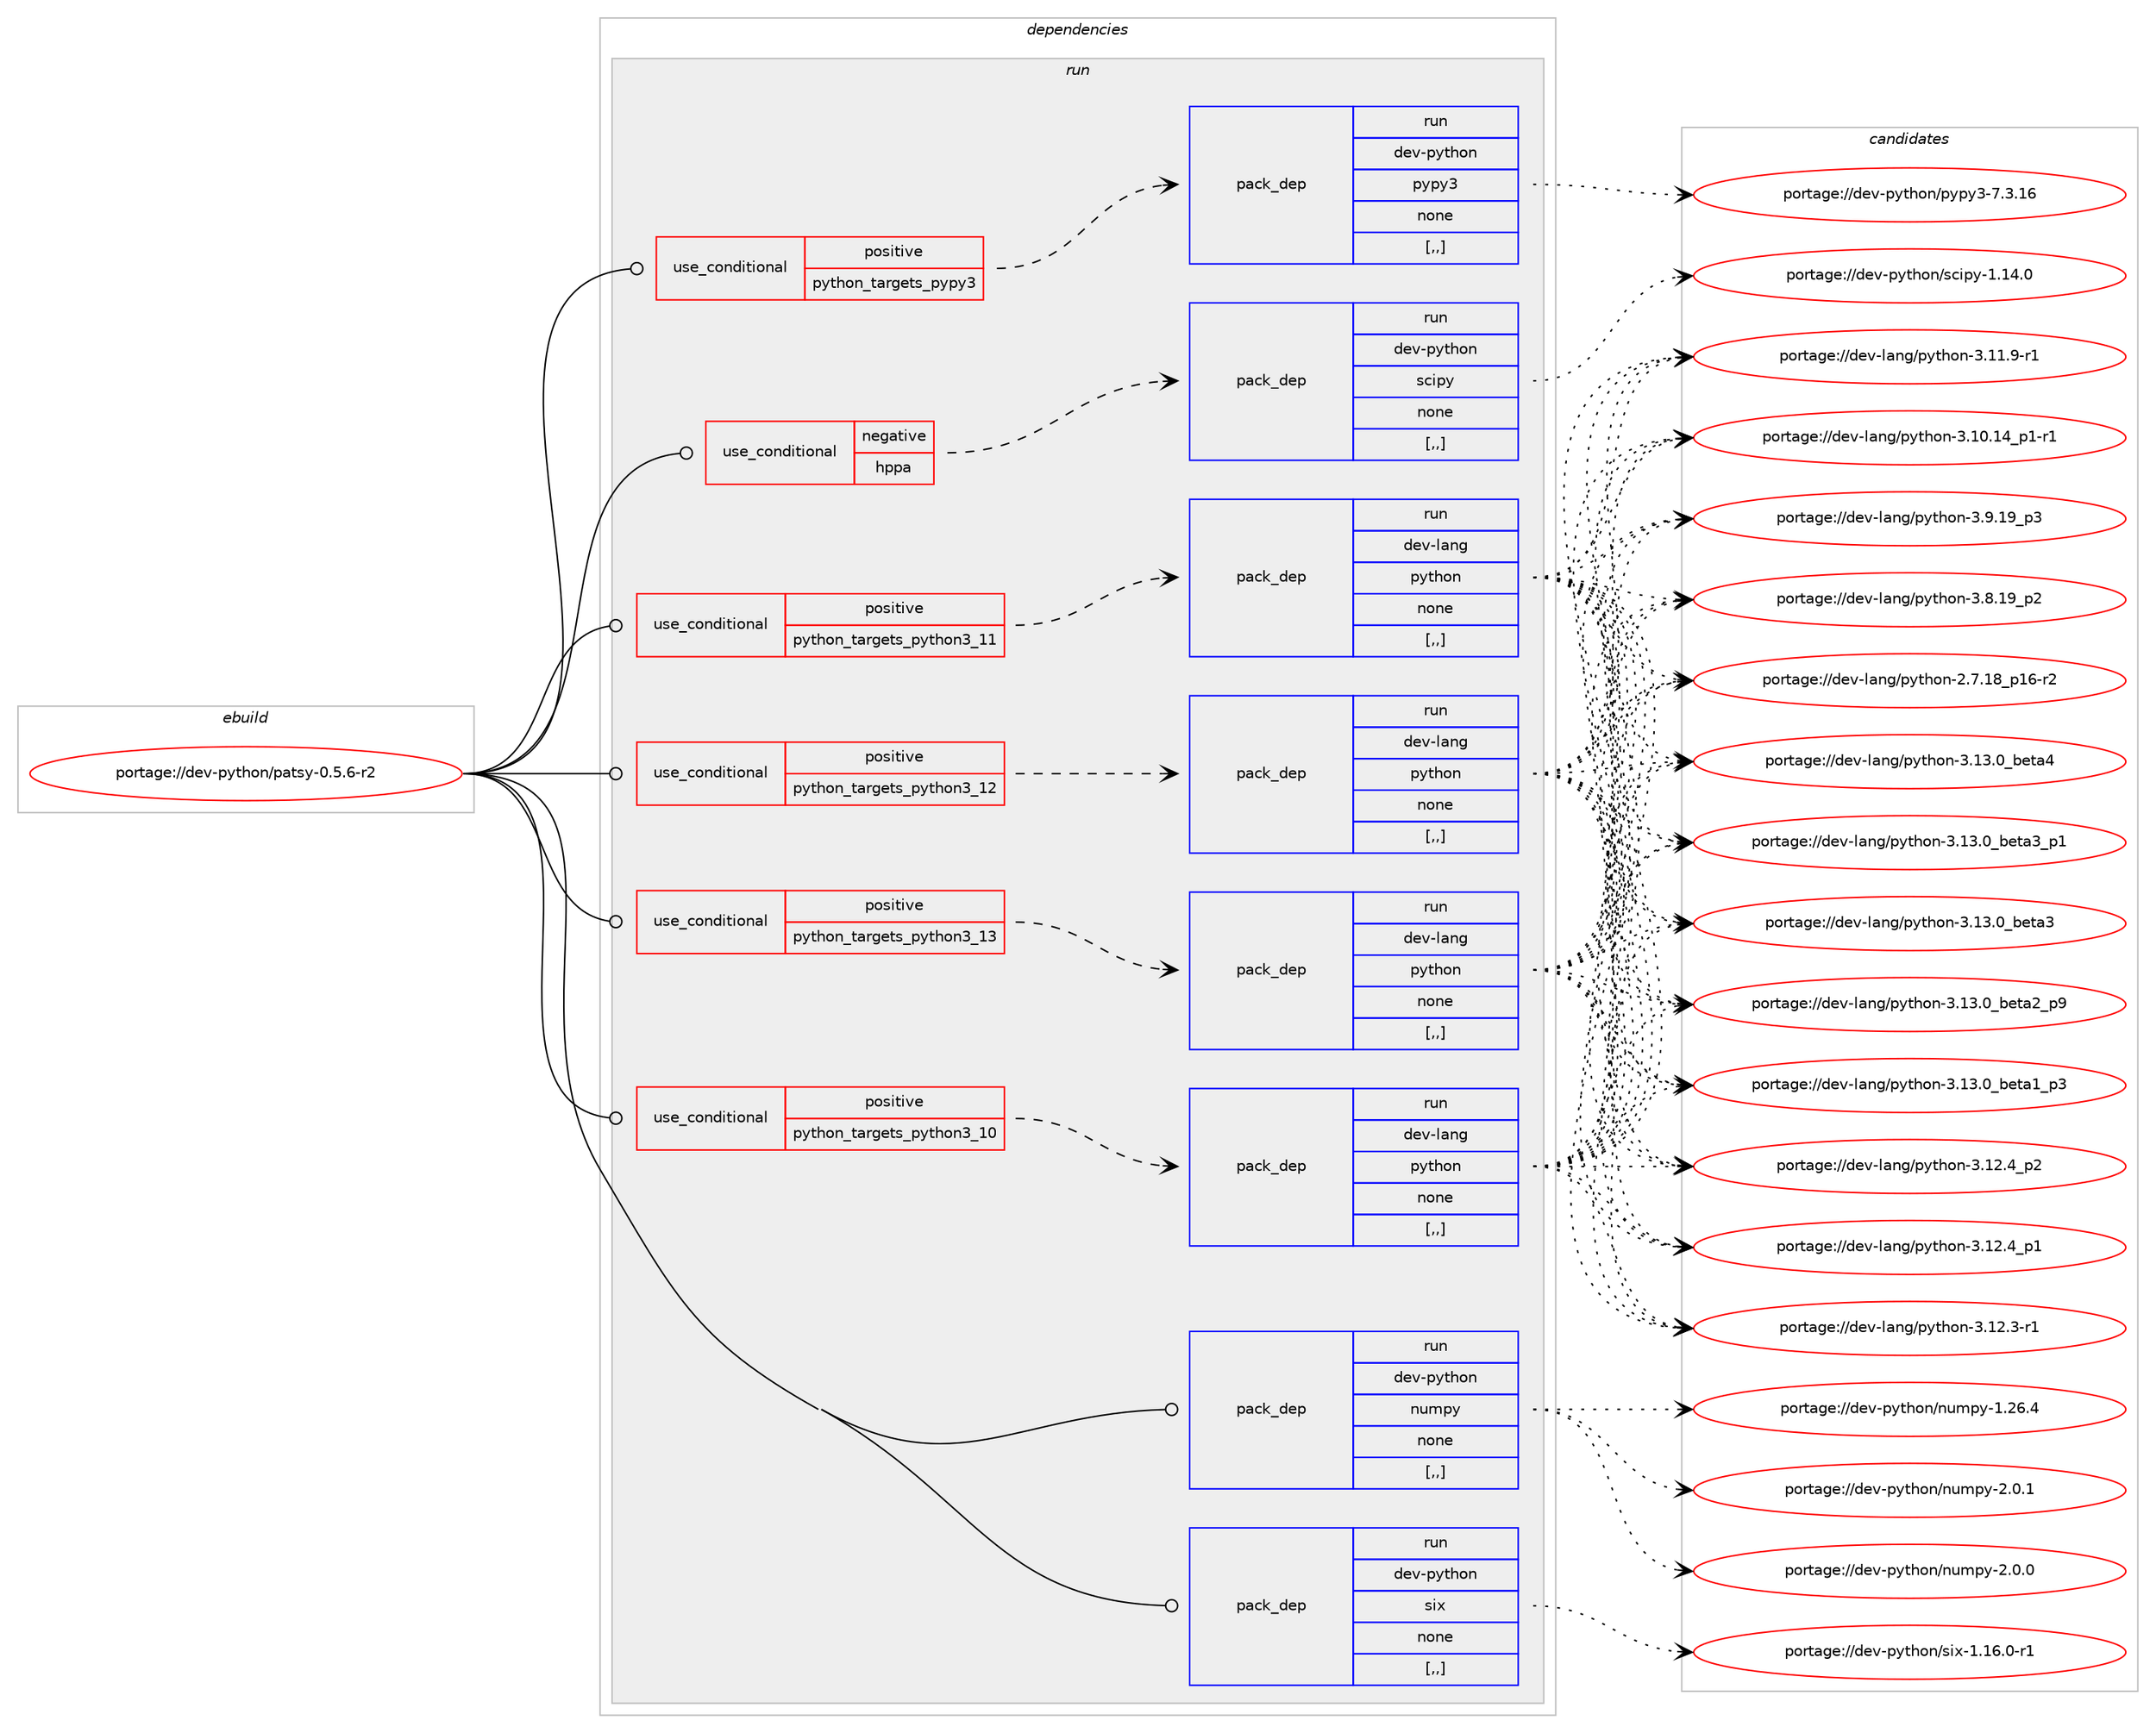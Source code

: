 digraph prolog {

# *************
# Graph options
# *************

newrank=true;
concentrate=true;
compound=true;
graph [rankdir=LR,fontname=Helvetica,fontsize=10,ranksep=1.5];#, ranksep=2.5, nodesep=0.2];
edge  [arrowhead=vee];
node  [fontname=Helvetica,fontsize=10];

# **********
# The ebuild
# **********

subgraph cluster_leftcol {
color=gray;
label=<<i>ebuild</i>>;
id [label="portage://dev-python/patsy-0.5.6-r2", color=red, width=4, href="../dev-python/patsy-0.5.6-r2.svg"];
}

# ****************
# The dependencies
# ****************

subgraph cluster_midcol {
color=gray;
label=<<i>dependencies</i>>;
subgraph cluster_compile {
fillcolor="#eeeeee";
style=filled;
label=<<i>compile</i>>;
}
subgraph cluster_compileandrun {
fillcolor="#eeeeee";
style=filled;
label=<<i>compile and run</i>>;
}
subgraph cluster_run {
fillcolor="#eeeeee";
style=filled;
label=<<i>run</i>>;
subgraph cond35792 {
dependency153888 [label=<<TABLE BORDER="0" CELLBORDER="1" CELLSPACING="0" CELLPADDING="4"><TR><TD ROWSPAN="3" CELLPADDING="10">use_conditional</TD></TR><TR><TD>negative</TD></TR><TR><TD>hppa</TD></TR></TABLE>>, shape=none, color=red];
subgraph pack116845 {
dependency153889 [label=<<TABLE BORDER="0" CELLBORDER="1" CELLSPACING="0" CELLPADDING="4" WIDTH="220"><TR><TD ROWSPAN="6" CELLPADDING="30">pack_dep</TD></TR><TR><TD WIDTH="110">run</TD></TR><TR><TD>dev-python</TD></TR><TR><TD>scipy</TD></TR><TR><TD>none</TD></TR><TR><TD>[,,]</TD></TR></TABLE>>, shape=none, color=blue];
}
dependency153888:e -> dependency153889:w [weight=20,style="dashed",arrowhead="vee"];
}
id:e -> dependency153888:w [weight=20,style="solid",arrowhead="odot"];
subgraph cond35793 {
dependency153890 [label=<<TABLE BORDER="0" CELLBORDER="1" CELLSPACING="0" CELLPADDING="4"><TR><TD ROWSPAN="3" CELLPADDING="10">use_conditional</TD></TR><TR><TD>positive</TD></TR><TR><TD>python_targets_pypy3</TD></TR></TABLE>>, shape=none, color=red];
subgraph pack116846 {
dependency153891 [label=<<TABLE BORDER="0" CELLBORDER="1" CELLSPACING="0" CELLPADDING="4" WIDTH="220"><TR><TD ROWSPAN="6" CELLPADDING="30">pack_dep</TD></TR><TR><TD WIDTH="110">run</TD></TR><TR><TD>dev-python</TD></TR><TR><TD>pypy3</TD></TR><TR><TD>none</TD></TR><TR><TD>[,,]</TD></TR></TABLE>>, shape=none, color=blue];
}
dependency153890:e -> dependency153891:w [weight=20,style="dashed",arrowhead="vee"];
}
id:e -> dependency153890:w [weight=20,style="solid",arrowhead="odot"];
subgraph cond35794 {
dependency153892 [label=<<TABLE BORDER="0" CELLBORDER="1" CELLSPACING="0" CELLPADDING="4"><TR><TD ROWSPAN="3" CELLPADDING="10">use_conditional</TD></TR><TR><TD>positive</TD></TR><TR><TD>python_targets_python3_10</TD></TR></TABLE>>, shape=none, color=red];
subgraph pack116847 {
dependency153893 [label=<<TABLE BORDER="0" CELLBORDER="1" CELLSPACING="0" CELLPADDING="4" WIDTH="220"><TR><TD ROWSPAN="6" CELLPADDING="30">pack_dep</TD></TR><TR><TD WIDTH="110">run</TD></TR><TR><TD>dev-lang</TD></TR><TR><TD>python</TD></TR><TR><TD>none</TD></TR><TR><TD>[,,]</TD></TR></TABLE>>, shape=none, color=blue];
}
dependency153892:e -> dependency153893:w [weight=20,style="dashed",arrowhead="vee"];
}
id:e -> dependency153892:w [weight=20,style="solid",arrowhead="odot"];
subgraph cond35795 {
dependency153894 [label=<<TABLE BORDER="0" CELLBORDER="1" CELLSPACING="0" CELLPADDING="4"><TR><TD ROWSPAN="3" CELLPADDING="10">use_conditional</TD></TR><TR><TD>positive</TD></TR><TR><TD>python_targets_python3_11</TD></TR></TABLE>>, shape=none, color=red];
subgraph pack116848 {
dependency153895 [label=<<TABLE BORDER="0" CELLBORDER="1" CELLSPACING="0" CELLPADDING="4" WIDTH="220"><TR><TD ROWSPAN="6" CELLPADDING="30">pack_dep</TD></TR><TR><TD WIDTH="110">run</TD></TR><TR><TD>dev-lang</TD></TR><TR><TD>python</TD></TR><TR><TD>none</TD></TR><TR><TD>[,,]</TD></TR></TABLE>>, shape=none, color=blue];
}
dependency153894:e -> dependency153895:w [weight=20,style="dashed",arrowhead="vee"];
}
id:e -> dependency153894:w [weight=20,style="solid",arrowhead="odot"];
subgraph cond35796 {
dependency153896 [label=<<TABLE BORDER="0" CELLBORDER="1" CELLSPACING="0" CELLPADDING="4"><TR><TD ROWSPAN="3" CELLPADDING="10">use_conditional</TD></TR><TR><TD>positive</TD></TR><TR><TD>python_targets_python3_12</TD></TR></TABLE>>, shape=none, color=red];
subgraph pack116849 {
dependency153897 [label=<<TABLE BORDER="0" CELLBORDER="1" CELLSPACING="0" CELLPADDING="4" WIDTH="220"><TR><TD ROWSPAN="6" CELLPADDING="30">pack_dep</TD></TR><TR><TD WIDTH="110">run</TD></TR><TR><TD>dev-lang</TD></TR><TR><TD>python</TD></TR><TR><TD>none</TD></TR><TR><TD>[,,]</TD></TR></TABLE>>, shape=none, color=blue];
}
dependency153896:e -> dependency153897:w [weight=20,style="dashed",arrowhead="vee"];
}
id:e -> dependency153896:w [weight=20,style="solid",arrowhead="odot"];
subgraph cond35797 {
dependency153898 [label=<<TABLE BORDER="0" CELLBORDER="1" CELLSPACING="0" CELLPADDING="4"><TR><TD ROWSPAN="3" CELLPADDING="10">use_conditional</TD></TR><TR><TD>positive</TD></TR><TR><TD>python_targets_python3_13</TD></TR></TABLE>>, shape=none, color=red];
subgraph pack116850 {
dependency153899 [label=<<TABLE BORDER="0" CELLBORDER="1" CELLSPACING="0" CELLPADDING="4" WIDTH="220"><TR><TD ROWSPAN="6" CELLPADDING="30">pack_dep</TD></TR><TR><TD WIDTH="110">run</TD></TR><TR><TD>dev-lang</TD></TR><TR><TD>python</TD></TR><TR><TD>none</TD></TR><TR><TD>[,,]</TD></TR></TABLE>>, shape=none, color=blue];
}
dependency153898:e -> dependency153899:w [weight=20,style="dashed",arrowhead="vee"];
}
id:e -> dependency153898:w [weight=20,style="solid",arrowhead="odot"];
subgraph pack116851 {
dependency153900 [label=<<TABLE BORDER="0" CELLBORDER="1" CELLSPACING="0" CELLPADDING="4" WIDTH="220"><TR><TD ROWSPAN="6" CELLPADDING="30">pack_dep</TD></TR><TR><TD WIDTH="110">run</TD></TR><TR><TD>dev-python</TD></TR><TR><TD>numpy</TD></TR><TR><TD>none</TD></TR><TR><TD>[,,]</TD></TR></TABLE>>, shape=none, color=blue];
}
id:e -> dependency153900:w [weight=20,style="solid",arrowhead="odot"];
subgraph pack116852 {
dependency153901 [label=<<TABLE BORDER="0" CELLBORDER="1" CELLSPACING="0" CELLPADDING="4" WIDTH="220"><TR><TD ROWSPAN="6" CELLPADDING="30">pack_dep</TD></TR><TR><TD WIDTH="110">run</TD></TR><TR><TD>dev-python</TD></TR><TR><TD>six</TD></TR><TR><TD>none</TD></TR><TR><TD>[,,]</TD></TR></TABLE>>, shape=none, color=blue];
}
id:e -> dependency153901:w [weight=20,style="solid",arrowhead="odot"];
}
}

# **************
# The candidates
# **************

subgraph cluster_choices {
rank=same;
color=gray;
label=<<i>candidates</i>>;

subgraph choice116845 {
color=black;
nodesep=1;
choice10010111845112121116104111110471159910511212145494649524648 [label="portage://dev-python/scipy-1.14.0", color=red, width=4,href="../dev-python/scipy-1.14.0.svg"];
dependency153889:e -> choice10010111845112121116104111110471159910511212145494649524648:w [style=dotted,weight="100"];
}
subgraph choice116846 {
color=black;
nodesep=1;
choice10010111845112121116104111110471121211121215145554651464954 [label="portage://dev-python/pypy3-7.3.16", color=red, width=4,href="../dev-python/pypy3-7.3.16.svg"];
dependency153891:e -> choice10010111845112121116104111110471121211121215145554651464954:w [style=dotted,weight="100"];
}
subgraph choice116847 {
color=black;
nodesep=1;
choice1001011184510897110103471121211161041111104551464951464895981011169752 [label="portage://dev-lang/python-3.13.0_beta4", color=red, width=4,href="../dev-lang/python-3.13.0_beta4.svg"];
choice10010111845108971101034711212111610411111045514649514648959810111697519511249 [label="portage://dev-lang/python-3.13.0_beta3_p1", color=red, width=4,href="../dev-lang/python-3.13.0_beta3_p1.svg"];
choice1001011184510897110103471121211161041111104551464951464895981011169751 [label="portage://dev-lang/python-3.13.0_beta3", color=red, width=4,href="../dev-lang/python-3.13.0_beta3.svg"];
choice10010111845108971101034711212111610411111045514649514648959810111697509511257 [label="portage://dev-lang/python-3.13.0_beta2_p9", color=red, width=4,href="../dev-lang/python-3.13.0_beta2_p9.svg"];
choice10010111845108971101034711212111610411111045514649514648959810111697499511251 [label="portage://dev-lang/python-3.13.0_beta1_p3", color=red, width=4,href="../dev-lang/python-3.13.0_beta1_p3.svg"];
choice100101118451089711010347112121116104111110455146495046529511250 [label="portage://dev-lang/python-3.12.4_p2", color=red, width=4,href="../dev-lang/python-3.12.4_p2.svg"];
choice100101118451089711010347112121116104111110455146495046529511249 [label="portage://dev-lang/python-3.12.4_p1", color=red, width=4,href="../dev-lang/python-3.12.4_p1.svg"];
choice100101118451089711010347112121116104111110455146495046514511449 [label="portage://dev-lang/python-3.12.3-r1", color=red, width=4,href="../dev-lang/python-3.12.3-r1.svg"];
choice100101118451089711010347112121116104111110455146494946574511449 [label="portage://dev-lang/python-3.11.9-r1", color=red, width=4,href="../dev-lang/python-3.11.9-r1.svg"];
choice100101118451089711010347112121116104111110455146494846495295112494511449 [label="portage://dev-lang/python-3.10.14_p1-r1", color=red, width=4,href="../dev-lang/python-3.10.14_p1-r1.svg"];
choice100101118451089711010347112121116104111110455146574649579511251 [label="portage://dev-lang/python-3.9.19_p3", color=red, width=4,href="../dev-lang/python-3.9.19_p3.svg"];
choice100101118451089711010347112121116104111110455146564649579511250 [label="portage://dev-lang/python-3.8.19_p2", color=red, width=4,href="../dev-lang/python-3.8.19_p2.svg"];
choice100101118451089711010347112121116104111110455046554649569511249544511450 [label="portage://dev-lang/python-2.7.18_p16-r2", color=red, width=4,href="../dev-lang/python-2.7.18_p16-r2.svg"];
dependency153893:e -> choice1001011184510897110103471121211161041111104551464951464895981011169752:w [style=dotted,weight="100"];
dependency153893:e -> choice10010111845108971101034711212111610411111045514649514648959810111697519511249:w [style=dotted,weight="100"];
dependency153893:e -> choice1001011184510897110103471121211161041111104551464951464895981011169751:w [style=dotted,weight="100"];
dependency153893:e -> choice10010111845108971101034711212111610411111045514649514648959810111697509511257:w [style=dotted,weight="100"];
dependency153893:e -> choice10010111845108971101034711212111610411111045514649514648959810111697499511251:w [style=dotted,weight="100"];
dependency153893:e -> choice100101118451089711010347112121116104111110455146495046529511250:w [style=dotted,weight="100"];
dependency153893:e -> choice100101118451089711010347112121116104111110455146495046529511249:w [style=dotted,weight="100"];
dependency153893:e -> choice100101118451089711010347112121116104111110455146495046514511449:w [style=dotted,weight="100"];
dependency153893:e -> choice100101118451089711010347112121116104111110455146494946574511449:w [style=dotted,weight="100"];
dependency153893:e -> choice100101118451089711010347112121116104111110455146494846495295112494511449:w [style=dotted,weight="100"];
dependency153893:e -> choice100101118451089711010347112121116104111110455146574649579511251:w [style=dotted,weight="100"];
dependency153893:e -> choice100101118451089711010347112121116104111110455146564649579511250:w [style=dotted,weight="100"];
dependency153893:e -> choice100101118451089711010347112121116104111110455046554649569511249544511450:w [style=dotted,weight="100"];
}
subgraph choice116848 {
color=black;
nodesep=1;
choice1001011184510897110103471121211161041111104551464951464895981011169752 [label="portage://dev-lang/python-3.13.0_beta4", color=red, width=4,href="../dev-lang/python-3.13.0_beta4.svg"];
choice10010111845108971101034711212111610411111045514649514648959810111697519511249 [label="portage://dev-lang/python-3.13.0_beta3_p1", color=red, width=4,href="../dev-lang/python-3.13.0_beta3_p1.svg"];
choice1001011184510897110103471121211161041111104551464951464895981011169751 [label="portage://dev-lang/python-3.13.0_beta3", color=red, width=4,href="../dev-lang/python-3.13.0_beta3.svg"];
choice10010111845108971101034711212111610411111045514649514648959810111697509511257 [label="portage://dev-lang/python-3.13.0_beta2_p9", color=red, width=4,href="../dev-lang/python-3.13.0_beta2_p9.svg"];
choice10010111845108971101034711212111610411111045514649514648959810111697499511251 [label="portage://dev-lang/python-3.13.0_beta1_p3", color=red, width=4,href="../dev-lang/python-3.13.0_beta1_p3.svg"];
choice100101118451089711010347112121116104111110455146495046529511250 [label="portage://dev-lang/python-3.12.4_p2", color=red, width=4,href="../dev-lang/python-3.12.4_p2.svg"];
choice100101118451089711010347112121116104111110455146495046529511249 [label="portage://dev-lang/python-3.12.4_p1", color=red, width=4,href="../dev-lang/python-3.12.4_p1.svg"];
choice100101118451089711010347112121116104111110455146495046514511449 [label="portage://dev-lang/python-3.12.3-r1", color=red, width=4,href="../dev-lang/python-3.12.3-r1.svg"];
choice100101118451089711010347112121116104111110455146494946574511449 [label="portage://dev-lang/python-3.11.9-r1", color=red, width=4,href="../dev-lang/python-3.11.9-r1.svg"];
choice100101118451089711010347112121116104111110455146494846495295112494511449 [label="portage://dev-lang/python-3.10.14_p1-r1", color=red, width=4,href="../dev-lang/python-3.10.14_p1-r1.svg"];
choice100101118451089711010347112121116104111110455146574649579511251 [label="portage://dev-lang/python-3.9.19_p3", color=red, width=4,href="../dev-lang/python-3.9.19_p3.svg"];
choice100101118451089711010347112121116104111110455146564649579511250 [label="portage://dev-lang/python-3.8.19_p2", color=red, width=4,href="../dev-lang/python-3.8.19_p2.svg"];
choice100101118451089711010347112121116104111110455046554649569511249544511450 [label="portage://dev-lang/python-2.7.18_p16-r2", color=red, width=4,href="../dev-lang/python-2.7.18_p16-r2.svg"];
dependency153895:e -> choice1001011184510897110103471121211161041111104551464951464895981011169752:w [style=dotted,weight="100"];
dependency153895:e -> choice10010111845108971101034711212111610411111045514649514648959810111697519511249:w [style=dotted,weight="100"];
dependency153895:e -> choice1001011184510897110103471121211161041111104551464951464895981011169751:w [style=dotted,weight="100"];
dependency153895:e -> choice10010111845108971101034711212111610411111045514649514648959810111697509511257:w [style=dotted,weight="100"];
dependency153895:e -> choice10010111845108971101034711212111610411111045514649514648959810111697499511251:w [style=dotted,weight="100"];
dependency153895:e -> choice100101118451089711010347112121116104111110455146495046529511250:w [style=dotted,weight="100"];
dependency153895:e -> choice100101118451089711010347112121116104111110455146495046529511249:w [style=dotted,weight="100"];
dependency153895:e -> choice100101118451089711010347112121116104111110455146495046514511449:w [style=dotted,weight="100"];
dependency153895:e -> choice100101118451089711010347112121116104111110455146494946574511449:w [style=dotted,weight="100"];
dependency153895:e -> choice100101118451089711010347112121116104111110455146494846495295112494511449:w [style=dotted,weight="100"];
dependency153895:e -> choice100101118451089711010347112121116104111110455146574649579511251:w [style=dotted,weight="100"];
dependency153895:e -> choice100101118451089711010347112121116104111110455146564649579511250:w [style=dotted,weight="100"];
dependency153895:e -> choice100101118451089711010347112121116104111110455046554649569511249544511450:w [style=dotted,weight="100"];
}
subgraph choice116849 {
color=black;
nodesep=1;
choice1001011184510897110103471121211161041111104551464951464895981011169752 [label="portage://dev-lang/python-3.13.0_beta4", color=red, width=4,href="../dev-lang/python-3.13.0_beta4.svg"];
choice10010111845108971101034711212111610411111045514649514648959810111697519511249 [label="portage://dev-lang/python-3.13.0_beta3_p1", color=red, width=4,href="../dev-lang/python-3.13.0_beta3_p1.svg"];
choice1001011184510897110103471121211161041111104551464951464895981011169751 [label="portage://dev-lang/python-3.13.0_beta3", color=red, width=4,href="../dev-lang/python-3.13.0_beta3.svg"];
choice10010111845108971101034711212111610411111045514649514648959810111697509511257 [label="portage://dev-lang/python-3.13.0_beta2_p9", color=red, width=4,href="../dev-lang/python-3.13.0_beta2_p9.svg"];
choice10010111845108971101034711212111610411111045514649514648959810111697499511251 [label="portage://dev-lang/python-3.13.0_beta1_p3", color=red, width=4,href="../dev-lang/python-3.13.0_beta1_p3.svg"];
choice100101118451089711010347112121116104111110455146495046529511250 [label="portage://dev-lang/python-3.12.4_p2", color=red, width=4,href="../dev-lang/python-3.12.4_p2.svg"];
choice100101118451089711010347112121116104111110455146495046529511249 [label="portage://dev-lang/python-3.12.4_p1", color=red, width=4,href="../dev-lang/python-3.12.4_p1.svg"];
choice100101118451089711010347112121116104111110455146495046514511449 [label="portage://dev-lang/python-3.12.3-r1", color=red, width=4,href="../dev-lang/python-3.12.3-r1.svg"];
choice100101118451089711010347112121116104111110455146494946574511449 [label="portage://dev-lang/python-3.11.9-r1", color=red, width=4,href="../dev-lang/python-3.11.9-r1.svg"];
choice100101118451089711010347112121116104111110455146494846495295112494511449 [label="portage://dev-lang/python-3.10.14_p1-r1", color=red, width=4,href="../dev-lang/python-3.10.14_p1-r1.svg"];
choice100101118451089711010347112121116104111110455146574649579511251 [label="portage://dev-lang/python-3.9.19_p3", color=red, width=4,href="../dev-lang/python-3.9.19_p3.svg"];
choice100101118451089711010347112121116104111110455146564649579511250 [label="portage://dev-lang/python-3.8.19_p2", color=red, width=4,href="../dev-lang/python-3.8.19_p2.svg"];
choice100101118451089711010347112121116104111110455046554649569511249544511450 [label="portage://dev-lang/python-2.7.18_p16-r2", color=red, width=4,href="../dev-lang/python-2.7.18_p16-r2.svg"];
dependency153897:e -> choice1001011184510897110103471121211161041111104551464951464895981011169752:w [style=dotted,weight="100"];
dependency153897:e -> choice10010111845108971101034711212111610411111045514649514648959810111697519511249:w [style=dotted,weight="100"];
dependency153897:e -> choice1001011184510897110103471121211161041111104551464951464895981011169751:w [style=dotted,weight="100"];
dependency153897:e -> choice10010111845108971101034711212111610411111045514649514648959810111697509511257:w [style=dotted,weight="100"];
dependency153897:e -> choice10010111845108971101034711212111610411111045514649514648959810111697499511251:w [style=dotted,weight="100"];
dependency153897:e -> choice100101118451089711010347112121116104111110455146495046529511250:w [style=dotted,weight="100"];
dependency153897:e -> choice100101118451089711010347112121116104111110455146495046529511249:w [style=dotted,weight="100"];
dependency153897:e -> choice100101118451089711010347112121116104111110455146495046514511449:w [style=dotted,weight="100"];
dependency153897:e -> choice100101118451089711010347112121116104111110455146494946574511449:w [style=dotted,weight="100"];
dependency153897:e -> choice100101118451089711010347112121116104111110455146494846495295112494511449:w [style=dotted,weight="100"];
dependency153897:e -> choice100101118451089711010347112121116104111110455146574649579511251:w [style=dotted,weight="100"];
dependency153897:e -> choice100101118451089711010347112121116104111110455146564649579511250:w [style=dotted,weight="100"];
dependency153897:e -> choice100101118451089711010347112121116104111110455046554649569511249544511450:w [style=dotted,weight="100"];
}
subgraph choice116850 {
color=black;
nodesep=1;
choice1001011184510897110103471121211161041111104551464951464895981011169752 [label="portage://dev-lang/python-3.13.0_beta4", color=red, width=4,href="../dev-lang/python-3.13.0_beta4.svg"];
choice10010111845108971101034711212111610411111045514649514648959810111697519511249 [label="portage://dev-lang/python-3.13.0_beta3_p1", color=red, width=4,href="../dev-lang/python-3.13.0_beta3_p1.svg"];
choice1001011184510897110103471121211161041111104551464951464895981011169751 [label="portage://dev-lang/python-3.13.0_beta3", color=red, width=4,href="../dev-lang/python-3.13.0_beta3.svg"];
choice10010111845108971101034711212111610411111045514649514648959810111697509511257 [label="portage://dev-lang/python-3.13.0_beta2_p9", color=red, width=4,href="../dev-lang/python-3.13.0_beta2_p9.svg"];
choice10010111845108971101034711212111610411111045514649514648959810111697499511251 [label="portage://dev-lang/python-3.13.0_beta1_p3", color=red, width=4,href="../dev-lang/python-3.13.0_beta1_p3.svg"];
choice100101118451089711010347112121116104111110455146495046529511250 [label="portage://dev-lang/python-3.12.4_p2", color=red, width=4,href="../dev-lang/python-3.12.4_p2.svg"];
choice100101118451089711010347112121116104111110455146495046529511249 [label="portage://dev-lang/python-3.12.4_p1", color=red, width=4,href="../dev-lang/python-3.12.4_p1.svg"];
choice100101118451089711010347112121116104111110455146495046514511449 [label="portage://dev-lang/python-3.12.3-r1", color=red, width=4,href="../dev-lang/python-3.12.3-r1.svg"];
choice100101118451089711010347112121116104111110455146494946574511449 [label="portage://dev-lang/python-3.11.9-r1", color=red, width=4,href="../dev-lang/python-3.11.9-r1.svg"];
choice100101118451089711010347112121116104111110455146494846495295112494511449 [label="portage://dev-lang/python-3.10.14_p1-r1", color=red, width=4,href="../dev-lang/python-3.10.14_p1-r1.svg"];
choice100101118451089711010347112121116104111110455146574649579511251 [label="portage://dev-lang/python-3.9.19_p3", color=red, width=4,href="../dev-lang/python-3.9.19_p3.svg"];
choice100101118451089711010347112121116104111110455146564649579511250 [label="portage://dev-lang/python-3.8.19_p2", color=red, width=4,href="../dev-lang/python-3.8.19_p2.svg"];
choice100101118451089711010347112121116104111110455046554649569511249544511450 [label="portage://dev-lang/python-2.7.18_p16-r2", color=red, width=4,href="../dev-lang/python-2.7.18_p16-r2.svg"];
dependency153899:e -> choice1001011184510897110103471121211161041111104551464951464895981011169752:w [style=dotted,weight="100"];
dependency153899:e -> choice10010111845108971101034711212111610411111045514649514648959810111697519511249:w [style=dotted,weight="100"];
dependency153899:e -> choice1001011184510897110103471121211161041111104551464951464895981011169751:w [style=dotted,weight="100"];
dependency153899:e -> choice10010111845108971101034711212111610411111045514649514648959810111697509511257:w [style=dotted,weight="100"];
dependency153899:e -> choice10010111845108971101034711212111610411111045514649514648959810111697499511251:w [style=dotted,weight="100"];
dependency153899:e -> choice100101118451089711010347112121116104111110455146495046529511250:w [style=dotted,weight="100"];
dependency153899:e -> choice100101118451089711010347112121116104111110455146495046529511249:w [style=dotted,weight="100"];
dependency153899:e -> choice100101118451089711010347112121116104111110455146495046514511449:w [style=dotted,weight="100"];
dependency153899:e -> choice100101118451089711010347112121116104111110455146494946574511449:w [style=dotted,weight="100"];
dependency153899:e -> choice100101118451089711010347112121116104111110455146494846495295112494511449:w [style=dotted,weight="100"];
dependency153899:e -> choice100101118451089711010347112121116104111110455146574649579511251:w [style=dotted,weight="100"];
dependency153899:e -> choice100101118451089711010347112121116104111110455146564649579511250:w [style=dotted,weight="100"];
dependency153899:e -> choice100101118451089711010347112121116104111110455046554649569511249544511450:w [style=dotted,weight="100"];
}
subgraph choice116851 {
color=black;
nodesep=1;
choice1001011184511212111610411111047110117109112121455046484649 [label="portage://dev-python/numpy-2.0.1", color=red, width=4,href="../dev-python/numpy-2.0.1.svg"];
choice1001011184511212111610411111047110117109112121455046484648 [label="portage://dev-python/numpy-2.0.0", color=red, width=4,href="../dev-python/numpy-2.0.0.svg"];
choice100101118451121211161041111104711011710911212145494650544652 [label="portage://dev-python/numpy-1.26.4", color=red, width=4,href="../dev-python/numpy-1.26.4.svg"];
dependency153900:e -> choice1001011184511212111610411111047110117109112121455046484649:w [style=dotted,weight="100"];
dependency153900:e -> choice1001011184511212111610411111047110117109112121455046484648:w [style=dotted,weight="100"];
dependency153900:e -> choice100101118451121211161041111104711011710911212145494650544652:w [style=dotted,weight="100"];
}
subgraph choice116852 {
color=black;
nodesep=1;
choice1001011184511212111610411111047115105120454946495446484511449 [label="portage://dev-python/six-1.16.0-r1", color=red, width=4,href="../dev-python/six-1.16.0-r1.svg"];
dependency153901:e -> choice1001011184511212111610411111047115105120454946495446484511449:w [style=dotted,weight="100"];
}
}

}
